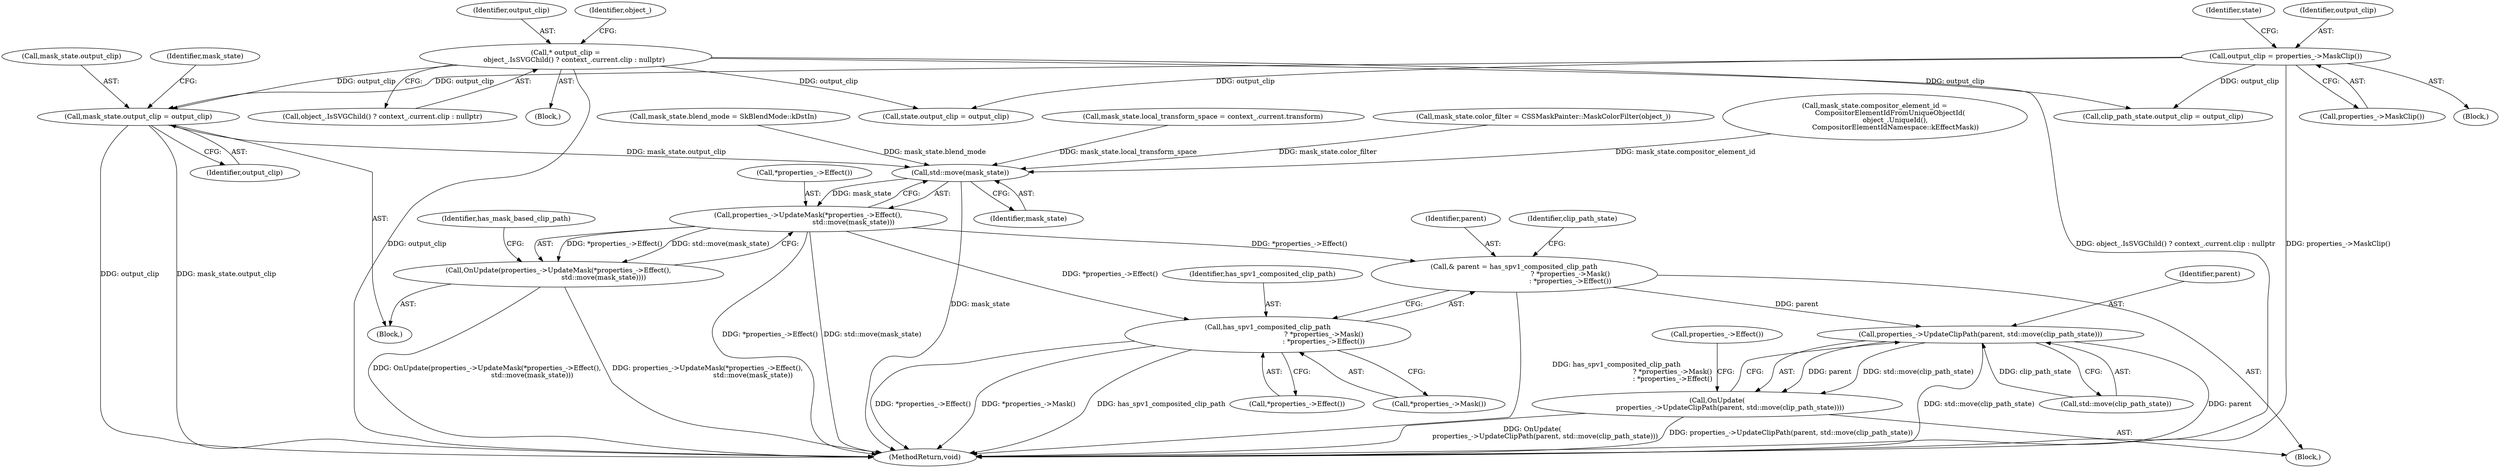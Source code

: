 digraph "0_Chrome_f911e11e7f6b5c0d6f5ee694a9871de6619889f7_4@pointer" {
"1000271" [label="(Call,mask_state.output_clip = output_clip)"];
"1000190" [label="(Call,output_clip = properties_->MaskClip())"];
"1000112" [label="(Call,* output_clip =\n        object_.IsSVGChild() ? context_.current.clip : nullptr)"];
"1000303" [label="(Call,std::move(mask_state))"];
"1000300" [label="(Call,properties_->UpdateMask(*properties_->Effect(),\n                                          std::move(mask_state)))"];
"1000299" [label="(Call,OnUpdate(properties_->UpdateMask(*properties_->Effect(),\n                                          std::move(mask_state))))"];
"1000313" [label="(Call,& parent = has_spv1_composited_clip_path\n                                                    ? *properties_->Mask()\n                                                    : *properties_->Effect())"];
"1000354" [label="(Call,properties_->UpdateClipPath(parent, std::move(clip_path_state)))"];
"1000353" [label="(Call,OnUpdate(\n            properties_->UpdateClipPath(parent, std::move(clip_path_state))))"];
"1000315" [label="(Call,has_spv1_composited_clip_path\n                                                    ? *properties_->Mask()\n                                                    : *properties_->Effect())"];
"1000353" [label="(Call,OnUpdate(\n            properties_->UpdateClipPath(parent, std::move(clip_path_state))))"];
"1000314" [label="(Identifier,parent)"];
"1000271" [label="(Call,mask_state.output_clip = output_clip)"];
"1000200" [label="(Identifier,state)"];
"1000113" [label="(Identifier,output_clip)"];
"1000310" [label="(Identifier,has_mask_based_clip_path)"];
"1000311" [label="(Block,)"];
"1000207" [label="(Call,state.output_clip = output_clip)"];
"1000114" [label="(Call,object_.IsSVGChild() ? context_.current.clip : nullptr)"];
"1000317" [label="(Call,*properties_->Mask())"];
"1000282" [label="(Call,mask_state.blend_mode = SkBlendMode::kDstIn)"];
"1000300" [label="(Call,properties_->UpdateMask(*properties_->Effect(),\n                                          std::move(mask_state)))"];
"1000172" [label="(Block,)"];
"1000356" [label="(Call,std::move(clip_path_state))"];
"1000402" [label="(MethodReturn,void)"];
"1000262" [label="(Call,mask_state.local_transform_space = context_.current.transform)"];
"1000324" [label="(Identifier,clip_path_state)"];
"1000276" [label="(Call,mask_state.color_filter = CSSMaskPainter::MaskColorFilter(object_))"];
"1000303" [label="(Call,std::move(mask_state))"];
"1000313" [label="(Call,& parent = has_spv1_composited_clip_path\n                                                    ? *properties_->Mask()\n                                                    : *properties_->Effect())"];
"1000260" [label="(Block,)"];
"1000292" [label="(Call,mask_state.compositor_element_id =\n              CompositorElementIdFromUniqueObjectId(\n                   object_.UniqueId(),\n                   CompositorElementIdNamespace::kEffectMask))"];
"1000110" [label="(Block,)"];
"1000301" [label="(Call,*properties_->Effect())"];
"1000315" [label="(Call,has_spv1_composited_clip_path\n                                                    ? *properties_->Mask()\n                                                    : *properties_->Effect())"];
"1000354" [label="(Call,properties_->UpdateClipPath(parent, std::move(clip_path_state)))"];
"1000124" [label="(Identifier,object_)"];
"1000355" [label="(Identifier,parent)"];
"1000373" [label="(Call,properties_->Effect())"];
"1000299" [label="(Call,OnUpdate(properties_->UpdateMask(*properties_->Effect(),\n                                          std::move(mask_state))))"];
"1000304" [label="(Identifier,mask_state)"];
"1000191" [label="(Identifier,output_clip)"];
"1000192" [label="(Call,properties_->MaskClip())"];
"1000272" [label="(Call,mask_state.output_clip)"];
"1000190" [label="(Call,output_clip = properties_->MaskClip())"];
"1000275" [label="(Identifier,output_clip)"];
"1000319" [label="(Call,*properties_->Effect())"];
"1000278" [label="(Identifier,mask_state)"];
"1000331" [label="(Call,clip_path_state.output_clip = output_clip)"];
"1000112" [label="(Call,* output_clip =\n        object_.IsSVGChild() ? context_.current.clip : nullptr)"];
"1000316" [label="(Identifier,has_spv1_composited_clip_path)"];
"1000271" -> "1000260"  [label="AST: "];
"1000271" -> "1000275"  [label="CFG: "];
"1000272" -> "1000271"  [label="AST: "];
"1000275" -> "1000271"  [label="AST: "];
"1000278" -> "1000271"  [label="CFG: "];
"1000271" -> "1000402"  [label="DDG: output_clip"];
"1000271" -> "1000402"  [label="DDG: mask_state.output_clip"];
"1000190" -> "1000271"  [label="DDG: output_clip"];
"1000112" -> "1000271"  [label="DDG: output_clip"];
"1000271" -> "1000303"  [label="DDG: mask_state.output_clip"];
"1000190" -> "1000172"  [label="AST: "];
"1000190" -> "1000192"  [label="CFG: "];
"1000191" -> "1000190"  [label="AST: "];
"1000192" -> "1000190"  [label="AST: "];
"1000200" -> "1000190"  [label="CFG: "];
"1000190" -> "1000402"  [label="DDG: properties_->MaskClip()"];
"1000190" -> "1000207"  [label="DDG: output_clip"];
"1000190" -> "1000331"  [label="DDG: output_clip"];
"1000112" -> "1000110"  [label="AST: "];
"1000112" -> "1000114"  [label="CFG: "];
"1000113" -> "1000112"  [label="AST: "];
"1000114" -> "1000112"  [label="AST: "];
"1000124" -> "1000112"  [label="CFG: "];
"1000112" -> "1000402"  [label="DDG: object_.IsSVGChild() ? context_.current.clip : nullptr"];
"1000112" -> "1000402"  [label="DDG: output_clip"];
"1000112" -> "1000207"  [label="DDG: output_clip"];
"1000112" -> "1000331"  [label="DDG: output_clip"];
"1000303" -> "1000300"  [label="AST: "];
"1000303" -> "1000304"  [label="CFG: "];
"1000304" -> "1000303"  [label="AST: "];
"1000300" -> "1000303"  [label="CFG: "];
"1000303" -> "1000402"  [label="DDG: mask_state"];
"1000303" -> "1000300"  [label="DDG: mask_state"];
"1000292" -> "1000303"  [label="DDG: mask_state.compositor_element_id"];
"1000262" -> "1000303"  [label="DDG: mask_state.local_transform_space"];
"1000276" -> "1000303"  [label="DDG: mask_state.color_filter"];
"1000282" -> "1000303"  [label="DDG: mask_state.blend_mode"];
"1000300" -> "1000299"  [label="AST: "];
"1000301" -> "1000300"  [label="AST: "];
"1000299" -> "1000300"  [label="CFG: "];
"1000300" -> "1000402"  [label="DDG: *properties_->Effect()"];
"1000300" -> "1000402"  [label="DDG: std::move(mask_state)"];
"1000300" -> "1000299"  [label="DDG: *properties_->Effect()"];
"1000300" -> "1000299"  [label="DDG: std::move(mask_state)"];
"1000300" -> "1000313"  [label="DDG: *properties_->Effect()"];
"1000300" -> "1000315"  [label="DDG: *properties_->Effect()"];
"1000299" -> "1000260"  [label="AST: "];
"1000310" -> "1000299"  [label="CFG: "];
"1000299" -> "1000402"  [label="DDG: OnUpdate(properties_->UpdateMask(*properties_->Effect(),\n                                          std::move(mask_state)))"];
"1000299" -> "1000402"  [label="DDG: properties_->UpdateMask(*properties_->Effect(),\n                                          std::move(mask_state))"];
"1000313" -> "1000311"  [label="AST: "];
"1000313" -> "1000315"  [label="CFG: "];
"1000314" -> "1000313"  [label="AST: "];
"1000315" -> "1000313"  [label="AST: "];
"1000324" -> "1000313"  [label="CFG: "];
"1000313" -> "1000402"  [label="DDG: has_spv1_composited_clip_path\n                                                    ? *properties_->Mask()\n                                                    : *properties_->Effect()"];
"1000313" -> "1000354"  [label="DDG: parent"];
"1000354" -> "1000353"  [label="AST: "];
"1000354" -> "1000356"  [label="CFG: "];
"1000355" -> "1000354"  [label="AST: "];
"1000356" -> "1000354"  [label="AST: "];
"1000353" -> "1000354"  [label="CFG: "];
"1000354" -> "1000402"  [label="DDG: std::move(clip_path_state)"];
"1000354" -> "1000402"  [label="DDG: parent"];
"1000354" -> "1000353"  [label="DDG: parent"];
"1000354" -> "1000353"  [label="DDG: std::move(clip_path_state)"];
"1000356" -> "1000354"  [label="DDG: clip_path_state"];
"1000353" -> "1000311"  [label="AST: "];
"1000373" -> "1000353"  [label="CFG: "];
"1000353" -> "1000402"  [label="DDG: OnUpdate(\n            properties_->UpdateClipPath(parent, std::move(clip_path_state)))"];
"1000353" -> "1000402"  [label="DDG: properties_->UpdateClipPath(parent, std::move(clip_path_state))"];
"1000315" -> "1000317"  [label="CFG: "];
"1000315" -> "1000319"  [label="CFG: "];
"1000316" -> "1000315"  [label="AST: "];
"1000317" -> "1000315"  [label="AST: "];
"1000319" -> "1000315"  [label="AST: "];
"1000315" -> "1000402"  [label="DDG: has_spv1_composited_clip_path"];
"1000315" -> "1000402"  [label="DDG: *properties_->Effect()"];
"1000315" -> "1000402"  [label="DDG: *properties_->Mask()"];
}
